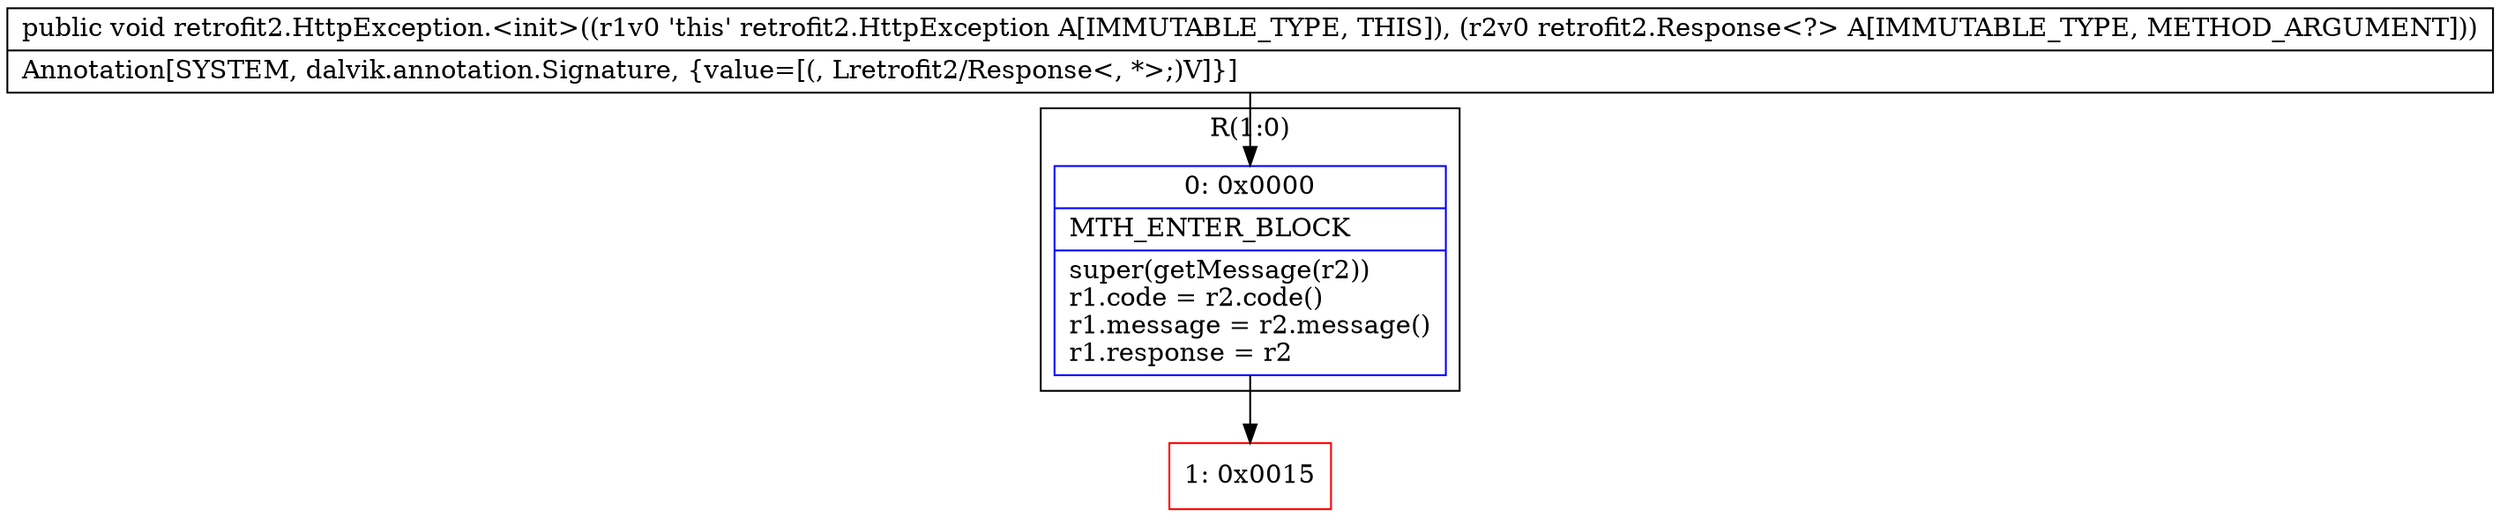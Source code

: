 digraph "CFG forretrofit2.HttpException.\<init\>(Lretrofit2\/Response;)V" {
subgraph cluster_Region_1714915617 {
label = "R(1:0)";
node [shape=record,color=blue];
Node_0 [shape=record,label="{0\:\ 0x0000|MTH_ENTER_BLOCK\l|super(getMessage(r2))\lr1.code = r2.code()\lr1.message = r2.message()\lr1.response = r2\l}"];
}
Node_1 [shape=record,color=red,label="{1\:\ 0x0015}"];
MethodNode[shape=record,label="{public void retrofit2.HttpException.\<init\>((r1v0 'this' retrofit2.HttpException A[IMMUTABLE_TYPE, THIS]), (r2v0 retrofit2.Response\<?\> A[IMMUTABLE_TYPE, METHOD_ARGUMENT]))  | Annotation[SYSTEM, dalvik.annotation.Signature, \{value=[(, Lretrofit2\/Response\<, *\>;)V]\}]\l}"];
MethodNode -> Node_0;
Node_0 -> Node_1;
}

